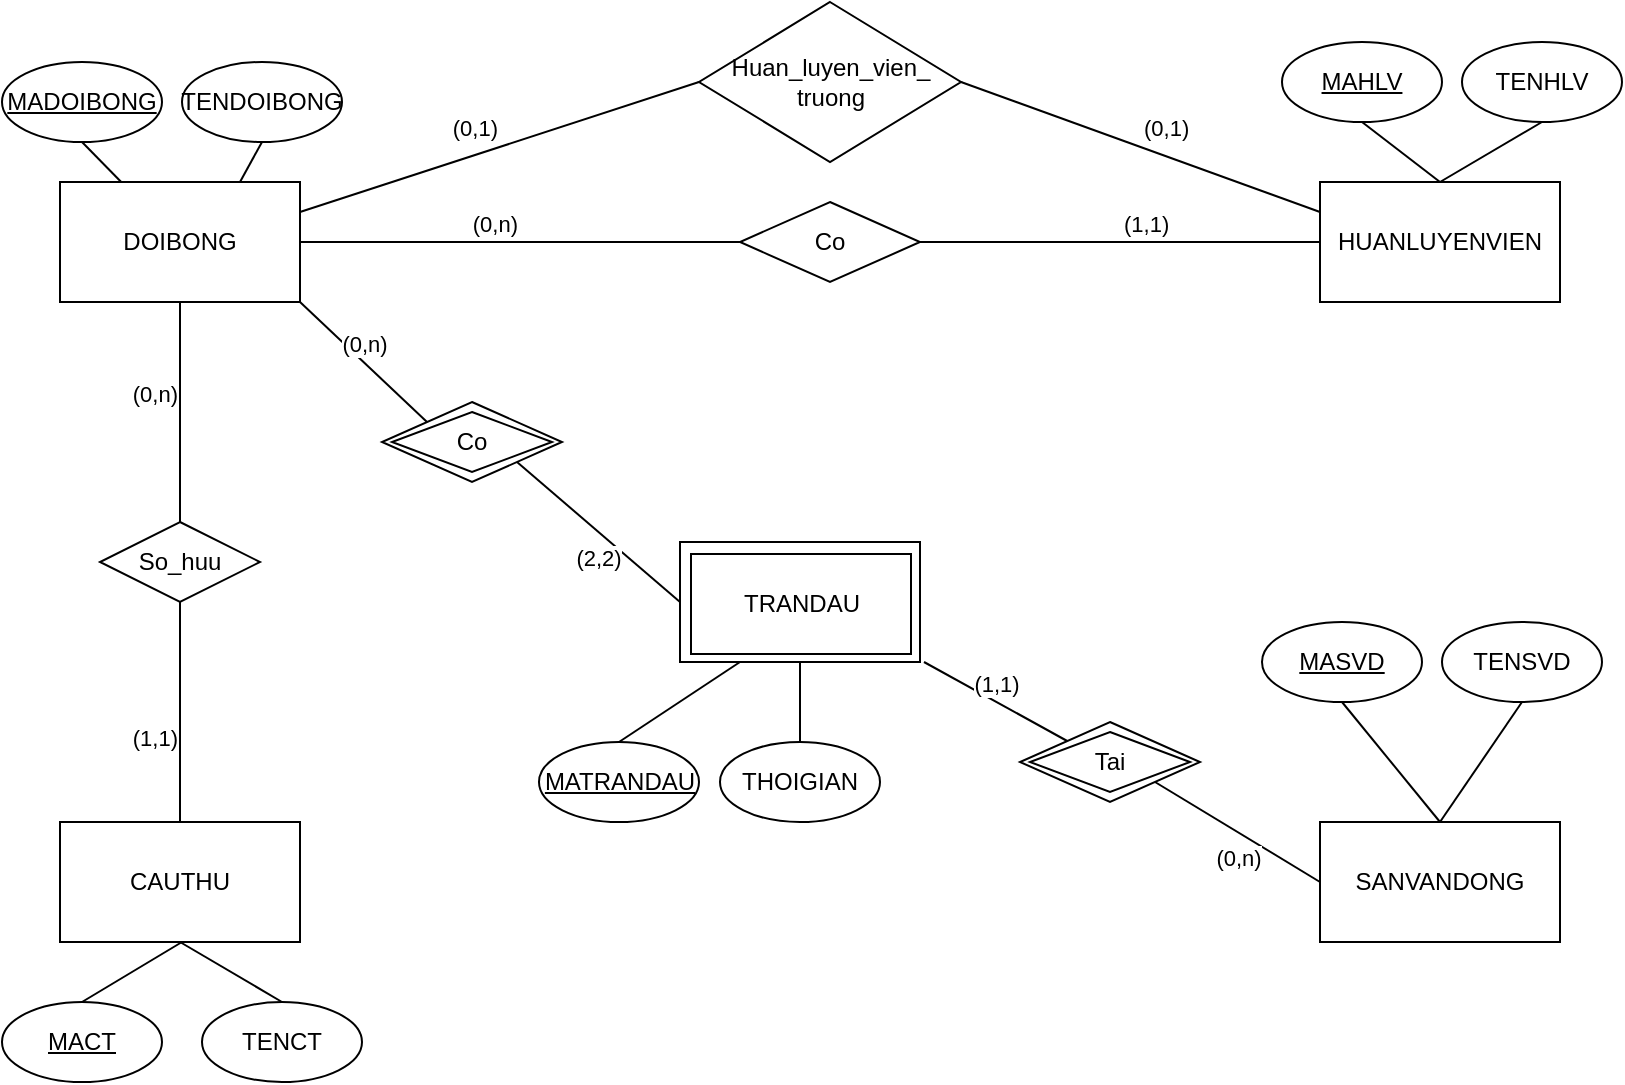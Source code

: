<mxfile version="16.1.2" type="github">
  <diagram id="C5RBs43oDa-KdzZeNtuy" name="Page-1">
    <mxGraphModel dx="1038" dy="539" grid="1" gridSize="10" guides="1" tooltips="1" connect="1" arrows="1" fold="1" page="1" pageScale="1" pageWidth="827" pageHeight="1169" math="0" shadow="0">
      <root>
        <mxCell id="WIyWlLk6GJQsqaUBKTNV-0" />
        <mxCell id="WIyWlLk6GJQsqaUBKTNV-1" parent="WIyWlLk6GJQsqaUBKTNV-0" />
        <mxCell id="94t1wU5pPidi4otltJ9_-16" value="(1,1)" style="rounded=0;orthogonalLoop=1;jettySize=auto;html=1;exitX=1;exitY=1;exitDx=0;exitDy=0;entryX=0;entryY=0;entryDx=0;entryDy=0;endArrow=none;endFill=0;verticalAlign=bottom;" parent="WIyWlLk6GJQsqaUBKTNV-1" edge="1">
          <mxGeometry relative="1" as="geometry">
            <mxPoint x="471" y="370" as="sourcePoint" />
            <mxPoint x="543.5" y="410" as="targetPoint" />
          </mxGeometry>
        </mxCell>
        <mxCell id="94t1wU5pPidi4otltJ9_-0" value="TRANDAU" style="rounded=0;whiteSpace=wrap;html=1;strokeColor=default;gradientColor=none;shadow=0;" parent="WIyWlLk6GJQsqaUBKTNV-1" vertex="1">
          <mxGeometry x="349" y="310" width="120" height="60" as="geometry" />
        </mxCell>
        <mxCell id="94t1wU5pPidi4otltJ9_-1" value="CAUTHU" style="rounded=0;whiteSpace=wrap;html=1;" parent="WIyWlLk6GJQsqaUBKTNV-1" vertex="1">
          <mxGeometry x="39" y="450" width="120" height="60" as="geometry" />
        </mxCell>
        <mxCell id="94t1wU5pPidi4otltJ9_-7" value="(0,n)" style="edgeStyle=orthogonalEdgeStyle;rounded=0;orthogonalLoop=1;jettySize=auto;html=1;exitX=1;exitY=0.5;exitDx=0;exitDy=0;entryX=0;entryY=0.5;entryDx=0;entryDy=0;align=right;endArrow=none;endFill=0;verticalAlign=bottom;" parent="WIyWlLk6GJQsqaUBKTNV-1" source="94t1wU5pPidi4otltJ9_-2" target="94t1wU5pPidi4otltJ9_-5" edge="1">
          <mxGeometry relative="1" as="geometry">
            <mxPoint x="209" y="160" as="targetPoint" />
          </mxGeometry>
        </mxCell>
        <mxCell id="2_7EK2hl0ykO9pDpvLIW-15" value="(0,1)" style="edgeStyle=none;rounded=0;orthogonalLoop=1;jettySize=auto;html=1;exitX=1;exitY=0.25;exitDx=0;exitDy=0;entryX=0;entryY=0.5;entryDx=0;entryDy=0;endArrow=none;endFill=0;align=right;verticalAlign=bottom;" edge="1" parent="WIyWlLk6GJQsqaUBKTNV-1" source="94t1wU5pPidi4otltJ9_-2" target="2_7EK2hl0ykO9pDpvLIW-14">
          <mxGeometry relative="1" as="geometry" />
        </mxCell>
        <mxCell id="94t1wU5pPidi4otltJ9_-2" value="DOIBONG" style="rounded=0;whiteSpace=wrap;html=1;" parent="WIyWlLk6GJQsqaUBKTNV-1" vertex="1">
          <mxGeometry x="39" y="130" width="120" height="60" as="geometry" />
        </mxCell>
        <mxCell id="94t1wU5pPidi4otltJ9_-22" style="edgeStyle=none;rounded=0;orthogonalLoop=1;jettySize=auto;html=1;exitX=0.5;exitY=0;exitDx=0;exitDy=0;entryX=0.5;entryY=1;entryDx=0;entryDy=0;endArrow=none;endFill=0;" parent="WIyWlLk6GJQsqaUBKTNV-1" source="94t1wU5pPidi4otltJ9_-3" target="94t1wU5pPidi4otltJ9_-20" edge="1">
          <mxGeometry relative="1" as="geometry" />
        </mxCell>
        <mxCell id="2_7EK2hl0ykO9pDpvLIW-16" value="(0,1)" style="edgeStyle=none;rounded=0;orthogonalLoop=1;jettySize=auto;html=1;exitX=0;exitY=0.25;exitDx=0;exitDy=0;entryX=1;entryY=0.5;entryDx=0;entryDy=0;endArrow=none;endFill=0;align=left;verticalAlign=bottom;" edge="1" parent="WIyWlLk6GJQsqaUBKTNV-1" source="94t1wU5pPidi4otltJ9_-3" target="2_7EK2hl0ykO9pDpvLIW-14">
          <mxGeometry relative="1" as="geometry" />
        </mxCell>
        <mxCell id="94t1wU5pPidi4otltJ9_-3" value="HUANLUYENVIEN" style="rounded=0;whiteSpace=wrap;html=1;" parent="WIyWlLk6GJQsqaUBKTNV-1" vertex="1">
          <mxGeometry x="669" y="130" width="120" height="60" as="geometry" />
        </mxCell>
        <mxCell id="94t1wU5pPidi4otltJ9_-4" value="SANVANDONG" style="rounded=0;whiteSpace=wrap;html=1;" parent="WIyWlLk6GJQsqaUBKTNV-1" vertex="1">
          <mxGeometry x="669" y="450" width="120" height="60" as="geometry" />
        </mxCell>
        <mxCell id="94t1wU5pPidi4otltJ9_-6" value="(1,1)" style="edgeStyle=orthogonalEdgeStyle;rounded=0;orthogonalLoop=1;jettySize=auto;html=1;exitX=1;exitY=0.5;exitDx=0;exitDy=0;entryX=0;entryY=0.5;entryDx=0;entryDy=0;endArrow=none;endFill=0;verticalAlign=bottom;align=left;" parent="WIyWlLk6GJQsqaUBKTNV-1" source="94t1wU5pPidi4otltJ9_-5" target="94t1wU5pPidi4otltJ9_-3" edge="1">
          <mxGeometry relative="1" as="geometry" />
        </mxCell>
        <mxCell id="94t1wU5pPidi4otltJ9_-5" value="Co" style="rhombus;whiteSpace=wrap;html=1;" parent="WIyWlLk6GJQsqaUBKTNV-1" vertex="1">
          <mxGeometry x="379" y="140" width="90" height="40" as="geometry" />
        </mxCell>
        <mxCell id="94t1wU5pPidi4otltJ9_-9" value="(0,n)" style="edgeStyle=orthogonalEdgeStyle;rounded=0;orthogonalLoop=1;jettySize=auto;html=1;exitX=0.5;exitY=0;exitDx=0;exitDy=0;entryX=0.5;entryY=1;entryDx=0;entryDy=0;endArrow=none;endFill=0;align=right;verticalAlign=bottom;" parent="WIyWlLk6GJQsqaUBKTNV-1" source="94t1wU5pPidi4otltJ9_-8" target="94t1wU5pPidi4otltJ9_-2" edge="1">
          <mxGeometry relative="1" as="geometry" />
        </mxCell>
        <mxCell id="94t1wU5pPidi4otltJ9_-10" value="(1,1)" style="edgeStyle=orthogonalEdgeStyle;rounded=0;orthogonalLoop=1;jettySize=auto;html=1;exitX=0.5;exitY=1;exitDx=0;exitDy=0;entryX=0.5;entryY=0;entryDx=0;entryDy=0;endArrow=none;endFill=0;verticalAlign=top;align=right;" parent="WIyWlLk6GJQsqaUBKTNV-1" source="94t1wU5pPidi4otltJ9_-8" target="94t1wU5pPidi4otltJ9_-1" edge="1">
          <mxGeometry relative="1" as="geometry" />
        </mxCell>
        <mxCell id="94t1wU5pPidi4otltJ9_-8" value="So_huu" style="rhombus;whiteSpace=wrap;html=1;" parent="WIyWlLk6GJQsqaUBKTNV-1" vertex="1">
          <mxGeometry x="59" y="300" width="80" height="40" as="geometry" />
        </mxCell>
        <mxCell id="94t1wU5pPidi4otltJ9_-13" value="(0,n)" style="rounded=0;orthogonalLoop=1;jettySize=auto;html=1;exitX=0;exitY=0;exitDx=0;exitDy=0;entryX=1;entryY=1;entryDx=0;entryDy=0;endArrow=none;endFill=0;verticalAlign=bottom;" parent="WIyWlLk6GJQsqaUBKTNV-1" source="94t1wU5pPidi4otltJ9_-12" target="94t1wU5pPidi4otltJ9_-2" edge="1">
          <mxGeometry relative="1" as="geometry" />
        </mxCell>
        <mxCell id="94t1wU5pPidi4otltJ9_-14" value="(2,2)" style="rounded=0;orthogonalLoop=1;jettySize=auto;html=1;exitX=1;exitY=1;exitDx=0;exitDy=0;entryX=0;entryY=0.5;entryDx=0;entryDy=0;endArrow=none;endFill=0;verticalAlign=top;align=center;" parent="WIyWlLk6GJQsqaUBKTNV-1" source="94t1wU5pPidi4otltJ9_-12" target="94t1wU5pPidi4otltJ9_-0" edge="1">
          <mxGeometry relative="1" as="geometry" />
        </mxCell>
        <mxCell id="94t1wU5pPidi4otltJ9_-12" value="Co" style="rhombus;whiteSpace=wrap;html=1;" parent="WIyWlLk6GJQsqaUBKTNV-1" vertex="1">
          <mxGeometry x="200" y="240" width="90" height="40" as="geometry" />
        </mxCell>
        <mxCell id="94t1wU5pPidi4otltJ9_-17" value="(0,n)" style="rounded=0;orthogonalLoop=1;jettySize=auto;html=1;exitX=1;exitY=1;exitDx=0;exitDy=0;entryX=0;entryY=0.5;entryDx=0;entryDy=0;endArrow=none;endFill=0;verticalAlign=top;" parent="WIyWlLk6GJQsqaUBKTNV-1" source="94t1wU5pPidi4otltJ9_-15" target="94t1wU5pPidi4otltJ9_-4" edge="1">
          <mxGeometry relative="1" as="geometry" />
        </mxCell>
        <mxCell id="94t1wU5pPidi4otltJ9_-15" value="Tai" style="rhombus;whiteSpace=wrap;html=1;" parent="WIyWlLk6GJQsqaUBKTNV-1" vertex="1">
          <mxGeometry x="519" y="400" width="90" height="40" as="geometry" />
        </mxCell>
        <mxCell id="94t1wU5pPidi4otltJ9_-20" value="&lt;u&gt;MAHLV&lt;/u&gt;" style="ellipse;whiteSpace=wrap;html=1;" parent="WIyWlLk6GJQsqaUBKTNV-1" vertex="1">
          <mxGeometry x="650" y="60" width="80" height="40" as="geometry" />
        </mxCell>
        <mxCell id="94t1wU5pPidi4otltJ9_-25" style="edgeStyle=none;rounded=0;orthogonalLoop=1;jettySize=auto;html=1;exitX=0.5;exitY=0;exitDx=0;exitDy=0;entryX=0.5;entryY=1;entryDx=0;entryDy=0;endArrow=none;endFill=0;" parent="WIyWlLk6GJQsqaUBKTNV-1" source="94t1wU5pPidi4otltJ9_-24" target="94t1wU5pPidi4otltJ9_-0" edge="1">
          <mxGeometry relative="1" as="geometry" />
        </mxCell>
        <mxCell id="94t1wU5pPidi4otltJ9_-24" value="THOIGIAN" style="ellipse;whiteSpace=wrap;html=1;" parent="WIyWlLk6GJQsqaUBKTNV-1" vertex="1">
          <mxGeometry x="369" y="410" width="80" height="40" as="geometry" />
        </mxCell>
        <mxCell id="2_7EK2hl0ykO9pDpvLIW-1" style="rounded=0;orthogonalLoop=1;jettySize=auto;html=1;exitX=0.5;exitY=0;exitDx=0;exitDy=0;entryX=0.5;entryY=1;entryDx=0;entryDy=0;endArrow=none;endFill=0;" edge="1" parent="WIyWlLk6GJQsqaUBKTNV-1" source="2_7EK2hl0ykO9pDpvLIW-0" target="94t1wU5pPidi4otltJ9_-1">
          <mxGeometry relative="1" as="geometry" />
        </mxCell>
        <mxCell id="2_7EK2hl0ykO9pDpvLIW-0" value="TENCT" style="ellipse;whiteSpace=wrap;html=1;" vertex="1" parent="WIyWlLk6GJQsqaUBKTNV-1">
          <mxGeometry x="110" y="540" width="80" height="40" as="geometry" />
        </mxCell>
        <mxCell id="2_7EK2hl0ykO9pDpvLIW-3" style="edgeStyle=none;rounded=0;orthogonalLoop=1;jettySize=auto;html=1;exitX=0.5;exitY=1;exitDx=0;exitDy=0;endArrow=none;endFill=0;" edge="1" parent="WIyWlLk6GJQsqaUBKTNV-1" source="2_7EK2hl0ykO9pDpvLIW-2" target="94t1wU5pPidi4otltJ9_-2">
          <mxGeometry relative="1" as="geometry" />
        </mxCell>
        <mxCell id="2_7EK2hl0ykO9pDpvLIW-2" value="&lt;u&gt;MADOIBONG&lt;/u&gt;" style="ellipse;whiteSpace=wrap;html=1;" vertex="1" parent="WIyWlLk6GJQsqaUBKTNV-1">
          <mxGeometry x="10" y="70" width="80" height="40" as="geometry" />
        </mxCell>
        <mxCell id="2_7EK2hl0ykO9pDpvLIW-5" style="edgeStyle=none;rounded=0;orthogonalLoop=1;jettySize=auto;html=1;exitX=0.5;exitY=1;exitDx=0;exitDy=0;entryX=0.75;entryY=0;entryDx=0;entryDy=0;endArrow=none;endFill=0;" edge="1" parent="WIyWlLk6GJQsqaUBKTNV-1" source="2_7EK2hl0ykO9pDpvLIW-4" target="94t1wU5pPidi4otltJ9_-2">
          <mxGeometry relative="1" as="geometry" />
        </mxCell>
        <mxCell id="2_7EK2hl0ykO9pDpvLIW-4" value="TENDOIBONG" style="ellipse;whiteSpace=wrap;html=1;" vertex="1" parent="WIyWlLk6GJQsqaUBKTNV-1">
          <mxGeometry x="100" y="70" width="80" height="40" as="geometry" />
        </mxCell>
        <mxCell id="2_7EK2hl0ykO9pDpvLIW-10" style="edgeStyle=none;rounded=0;orthogonalLoop=1;jettySize=auto;html=1;exitX=0.5;exitY=1;exitDx=0;exitDy=0;entryX=0.5;entryY=0;entryDx=0;entryDy=0;endArrow=none;endFill=0;" edge="1" parent="WIyWlLk6GJQsqaUBKTNV-1" source="2_7EK2hl0ykO9pDpvLIW-6" target="94t1wU5pPidi4otltJ9_-4">
          <mxGeometry relative="1" as="geometry" />
        </mxCell>
        <mxCell id="2_7EK2hl0ykO9pDpvLIW-6" value="&lt;u&gt;MASVD&lt;/u&gt;" style="ellipse;whiteSpace=wrap;html=1;" vertex="1" parent="WIyWlLk6GJQsqaUBKTNV-1">
          <mxGeometry x="640" y="350" width="80" height="40" as="geometry" />
        </mxCell>
        <mxCell id="2_7EK2hl0ykO9pDpvLIW-11" style="edgeStyle=none;rounded=0;orthogonalLoop=1;jettySize=auto;html=1;exitX=0.5;exitY=1;exitDx=0;exitDy=0;entryX=0.5;entryY=0;entryDx=0;entryDy=0;endArrow=none;endFill=0;" edge="1" parent="WIyWlLk6GJQsqaUBKTNV-1" source="2_7EK2hl0ykO9pDpvLIW-7" target="94t1wU5pPidi4otltJ9_-4">
          <mxGeometry relative="1" as="geometry" />
        </mxCell>
        <mxCell id="2_7EK2hl0ykO9pDpvLIW-7" value="TENSVD" style="ellipse;whiteSpace=wrap;html=1;" vertex="1" parent="WIyWlLk6GJQsqaUBKTNV-1">
          <mxGeometry x="730" y="350" width="80" height="40" as="geometry" />
        </mxCell>
        <mxCell id="2_7EK2hl0ykO9pDpvLIW-9" style="edgeStyle=none;rounded=0;orthogonalLoop=1;jettySize=auto;html=1;exitX=0.5;exitY=0;exitDx=0;exitDy=0;endArrow=none;endFill=0;" edge="1" parent="WIyWlLk6GJQsqaUBKTNV-1" source="2_7EK2hl0ykO9pDpvLIW-8">
          <mxGeometry relative="1" as="geometry">
            <mxPoint x="100" y="510" as="targetPoint" />
          </mxGeometry>
        </mxCell>
        <mxCell id="2_7EK2hl0ykO9pDpvLIW-8" value="&lt;u&gt;MACT&lt;/u&gt;" style="ellipse;whiteSpace=wrap;html=1;" vertex="1" parent="WIyWlLk6GJQsqaUBKTNV-1">
          <mxGeometry x="10" y="540" width="80" height="40" as="geometry" />
        </mxCell>
        <mxCell id="2_7EK2hl0ykO9pDpvLIW-13" style="edgeStyle=none;rounded=0;orthogonalLoop=1;jettySize=auto;html=1;exitX=0.5;exitY=1;exitDx=0;exitDy=0;entryX=0.5;entryY=0;entryDx=0;entryDy=0;endArrow=none;endFill=0;" edge="1" parent="WIyWlLk6GJQsqaUBKTNV-1" source="2_7EK2hl0ykO9pDpvLIW-12" target="94t1wU5pPidi4otltJ9_-3">
          <mxGeometry relative="1" as="geometry" />
        </mxCell>
        <mxCell id="2_7EK2hl0ykO9pDpvLIW-12" value="TENHLV" style="ellipse;whiteSpace=wrap;html=1;" vertex="1" parent="WIyWlLk6GJQsqaUBKTNV-1">
          <mxGeometry x="740" y="60" width="80" height="40" as="geometry" />
        </mxCell>
        <mxCell id="2_7EK2hl0ykO9pDpvLIW-14" value="Huan_luyen_vien_&lt;br&gt;truong" style="rhombus;whiteSpace=wrap;html=1;" vertex="1" parent="WIyWlLk6GJQsqaUBKTNV-1">
          <mxGeometry x="358.5" y="40" width="131" height="80" as="geometry" />
        </mxCell>
        <mxCell id="2_7EK2hl0ykO9pDpvLIW-18" style="edgeStyle=none;rounded=0;orthogonalLoop=1;jettySize=auto;html=1;exitX=0.5;exitY=0;exitDx=0;exitDy=0;entryX=0.25;entryY=1;entryDx=0;entryDy=0;endArrow=none;endFill=0;" edge="1" parent="WIyWlLk6GJQsqaUBKTNV-1" source="2_7EK2hl0ykO9pDpvLIW-17" target="94t1wU5pPidi4otltJ9_-0">
          <mxGeometry relative="1" as="geometry" />
        </mxCell>
        <mxCell id="2_7EK2hl0ykO9pDpvLIW-17" value="&lt;u&gt;MATRANDAU&lt;/u&gt;" style="ellipse;whiteSpace=wrap;html=1;" vertex="1" parent="WIyWlLk6GJQsqaUBKTNV-1">
          <mxGeometry x="278.5" y="410" width="80" height="40" as="geometry" />
        </mxCell>
        <mxCell id="2_7EK2hl0ykO9pDpvLIW-19" value="TRANDAU" style="rounded=0;whiteSpace=wrap;html=1;strokeColor=default;gradientColor=none;shadow=0;" vertex="1" parent="WIyWlLk6GJQsqaUBKTNV-1">
          <mxGeometry x="354.5" y="316" width="110" height="50" as="geometry" />
        </mxCell>
        <mxCell id="2_7EK2hl0ykO9pDpvLIW-20" value="Co" style="rhombus;whiteSpace=wrap;html=1;" vertex="1" parent="WIyWlLk6GJQsqaUBKTNV-1">
          <mxGeometry x="205" y="245" width="80" height="30" as="geometry" />
        </mxCell>
        <mxCell id="2_7EK2hl0ykO9pDpvLIW-21" value="Tai" style="rhombus;whiteSpace=wrap;html=1;" vertex="1" parent="WIyWlLk6GJQsqaUBKTNV-1">
          <mxGeometry x="524" y="405" width="80" height="30" as="geometry" />
        </mxCell>
      </root>
    </mxGraphModel>
  </diagram>
</mxfile>
